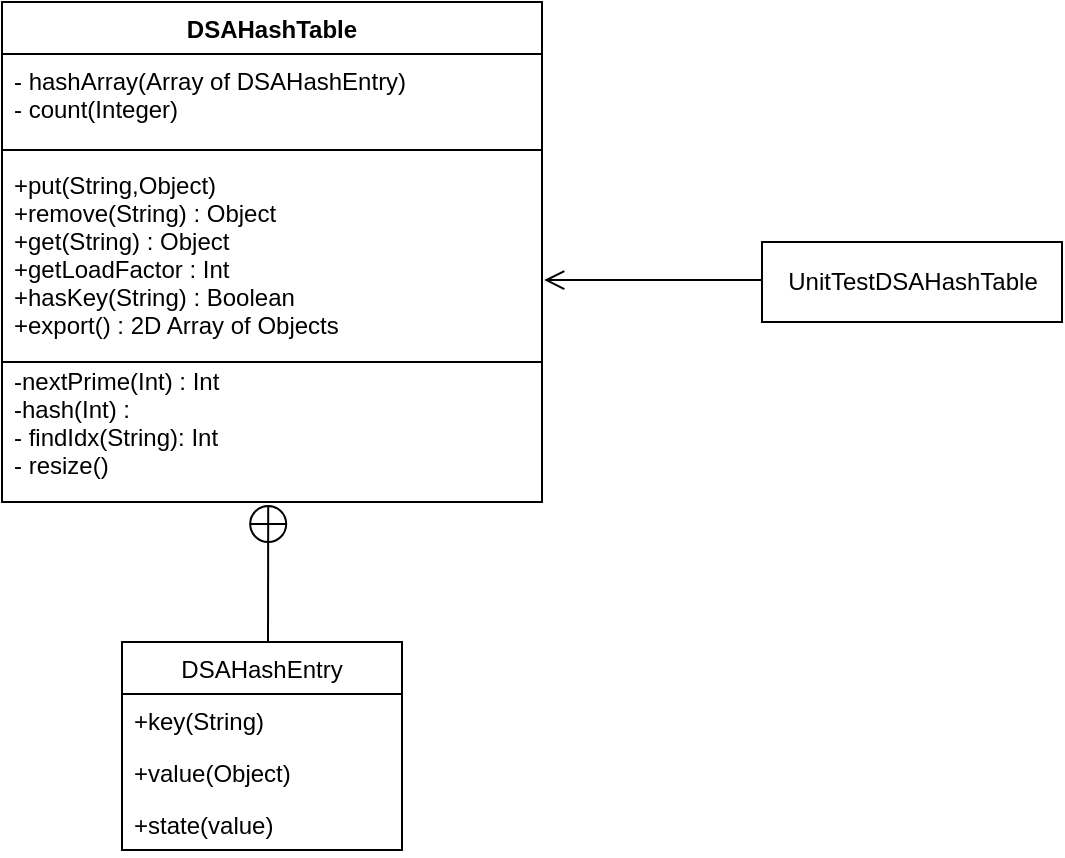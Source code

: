 <mxfile version="15.2.5" type="device"><diagram id="tCvzxHn57K2uP6hsA2-d" name="Page-1"><mxGraphModel dx="772" dy="1121" grid="1" gridSize="10" guides="1" tooltips="1" connect="1" arrows="1" fold="1" page="1" pageScale="1" pageWidth="850" pageHeight="1100" math="0" shadow="0"><root><mxCell id="0"/><mxCell id="1" parent="0"/><mxCell id="5eJ-5UUjR1AlZ0_4VD2z-1" value="DSAHashTable" style="swimlane;fontStyle=1;align=center;verticalAlign=top;childLayout=stackLayout;horizontal=1;startSize=26;horizontalStack=0;resizeParent=1;resizeParentMax=0;resizeLast=0;collapsible=1;marginBottom=0;" parent="1" vertex="1"><mxGeometry x="160" y="338" width="270" height="250" as="geometry"/></mxCell><mxCell id="5eJ-5UUjR1AlZ0_4VD2z-2" value="- hashArray(Array of DSAHashEntry)&#xA;- count(Integer)" style="text;strokeColor=none;fillColor=none;align=left;verticalAlign=top;spacingLeft=4;spacingRight=4;overflow=hidden;rotatable=0;points=[[0,0.5],[1,0.5]];portConstraint=eastwest;" parent="5eJ-5UUjR1AlZ0_4VD2z-1" vertex="1"><mxGeometry y="26" width="270" height="44" as="geometry"/></mxCell><mxCell id="5eJ-5UUjR1AlZ0_4VD2z-3" value="" style="line;strokeWidth=1;fillColor=none;align=left;verticalAlign=middle;spacingTop=-1;spacingLeft=3;spacingRight=3;rotatable=0;labelPosition=right;points=[];portConstraint=eastwest;" parent="5eJ-5UUjR1AlZ0_4VD2z-1" vertex="1"><mxGeometry y="70" width="270" height="8" as="geometry"/></mxCell><mxCell id="5eJ-5UUjR1AlZ0_4VD2z-4" value="+put(String,Object)&#xA;+remove(String) : Object&#xA;+get(String) : Object&#xA;+getLoadFactor : Int&#xA;+hasKey(String) : Boolean&#xA;+export() : 2D Array of Objects&#xA;&#xA;-nextPrime(Int) : Int&#xA;-hash(Int) :&#xA;- findIdx(String): Int&#xA;- resize()&#xA;&#xA;" style="text;strokeColor=none;fillColor=none;align=left;verticalAlign=top;spacingLeft=4;spacingRight=4;overflow=hidden;rotatable=0;points=[[0,0.5],[1,0.5]];portConstraint=eastwest;" parent="5eJ-5UUjR1AlZ0_4VD2z-1" vertex="1"><mxGeometry y="78" width="270" height="172" as="geometry"/></mxCell><mxCell id="aqu3uE3uBxvc-9cxjbcD-1" value="" style="endArrow=none;html=1;exitX=-0.011;exitY=0.383;exitDx=0;exitDy=0;exitPerimeter=0;" edge="1" parent="5eJ-5UUjR1AlZ0_4VD2z-1"><mxGeometry width="50" height="50" relative="1" as="geometry"><mxPoint y="180" as="sourcePoint"/><mxPoint x="270" y="180" as="targetPoint"/><Array as="points"><mxPoint x="140" y="180"/></Array></mxGeometry></mxCell><mxCell id="aqu3uE3uBxvc-9cxjbcD-2" value="" style="endArrow=circlePlus;startArrow=none;endFill=0;startFill=0;endSize=8;html=1;labelBackgroundColor=none;entryX=0.493;entryY=1.006;entryDx=0;entryDy=0;entryPerimeter=0;" edge="1" parent="1" target="5eJ-5UUjR1AlZ0_4VD2z-4"><mxGeometry width="160" relative="1" as="geometry"><mxPoint x="293" y="658" as="sourcePoint"/><mxPoint x="460" y="648" as="targetPoint"/></mxGeometry></mxCell><mxCell id="aqu3uE3uBxvc-9cxjbcD-3" value="DSAHashEntry" style="swimlane;fontStyle=0;childLayout=stackLayout;horizontal=1;startSize=26;fillColor=none;horizontalStack=0;resizeParent=1;resizeParentMax=0;resizeLast=0;collapsible=1;marginBottom=0;" vertex="1" parent="1"><mxGeometry x="220" y="658" width="140" height="104" as="geometry"/></mxCell><mxCell id="aqu3uE3uBxvc-9cxjbcD-4" value="+key(String)" style="text;strokeColor=none;fillColor=none;align=left;verticalAlign=top;spacingLeft=4;spacingRight=4;overflow=hidden;rotatable=0;points=[[0,0.5],[1,0.5]];portConstraint=eastwest;" vertex="1" parent="aqu3uE3uBxvc-9cxjbcD-3"><mxGeometry y="26" width="140" height="26" as="geometry"/></mxCell><mxCell id="aqu3uE3uBxvc-9cxjbcD-5" value="+value(Object)" style="text;strokeColor=none;fillColor=none;align=left;verticalAlign=top;spacingLeft=4;spacingRight=4;overflow=hidden;rotatable=0;points=[[0,0.5],[1,0.5]];portConstraint=eastwest;" vertex="1" parent="aqu3uE3uBxvc-9cxjbcD-3"><mxGeometry y="52" width="140" height="26" as="geometry"/></mxCell><mxCell id="aqu3uE3uBxvc-9cxjbcD-6" value="+state(value)" style="text;strokeColor=none;fillColor=none;align=left;verticalAlign=top;spacingLeft=4;spacingRight=4;overflow=hidden;rotatable=0;points=[[0,0.5],[1,0.5]];portConstraint=eastwest;" vertex="1" parent="aqu3uE3uBxvc-9cxjbcD-3"><mxGeometry y="78" width="140" height="26" as="geometry"/></mxCell><mxCell id="aqu3uE3uBxvc-9cxjbcD-7" value="" style="endArrow=open;startArrow=none;endFill=0;startFill=0;endSize=8;html=1;verticalAlign=bottom;labelBackgroundColor=none;strokeWidth=1;entryX=1.004;entryY=0.355;entryDx=0;entryDy=0;entryPerimeter=0;" edge="1" parent="1" target="5eJ-5UUjR1AlZ0_4VD2z-4"><mxGeometry width="160" relative="1" as="geometry"><mxPoint x="540" y="477" as="sourcePoint"/><mxPoint x="460" y="528" as="targetPoint"/></mxGeometry></mxCell><mxCell id="aqu3uE3uBxvc-9cxjbcD-8" value="UnitTestDSAHashTable" style="html=1;" vertex="1" parent="1"><mxGeometry x="540" y="458" width="150" height="40" as="geometry"/></mxCell></root></mxGraphModel></diagram></mxfile>